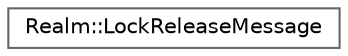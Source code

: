 digraph "Graphical Class Hierarchy"
{
 // LATEX_PDF_SIZE
  bgcolor="transparent";
  edge [fontname=Helvetica,fontsize=10,labelfontname=Helvetica,labelfontsize=10];
  node [fontname=Helvetica,fontsize=10,shape=box,height=0.2,width=0.4];
  rankdir="LR";
  Node0 [id="Node000000",label="Realm::LockReleaseMessage",height=0.2,width=0.4,color="grey40", fillcolor="white", style="filled",URL="$structRealm_1_1LockReleaseMessage.html",tooltip=" "];
}
